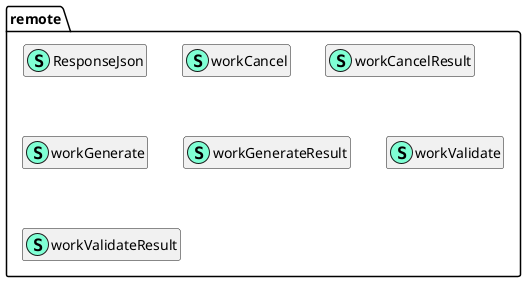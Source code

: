 @startuml
namespace remote {
    class ResponseJson << (S,Aquamarine) >> {
        + Code int
        + Data <font color=blue>interface</font>{}
        + Error string
        + Msg string

    }
    class workCancel << (S,Aquamarine) >> {
        + DataHash string

    }
    class workCancelResult << (S,Aquamarine) >> {
    }
    class workGenerate << (S,Aquamarine) >> {
        + DataHash string
        + Threshold string

    }
    class workGenerateResult << (S,Aquamarine) >> {
        + Work string

    }
    class workValidate << (S,Aquamarine) >> {
        + DataHash string
        + Threshold string
        + Work string

    }
    class workValidateResult << (S,Aquamarine) >> {
        + Valid string

    }
}


hide fields
hide methods
@enduml
